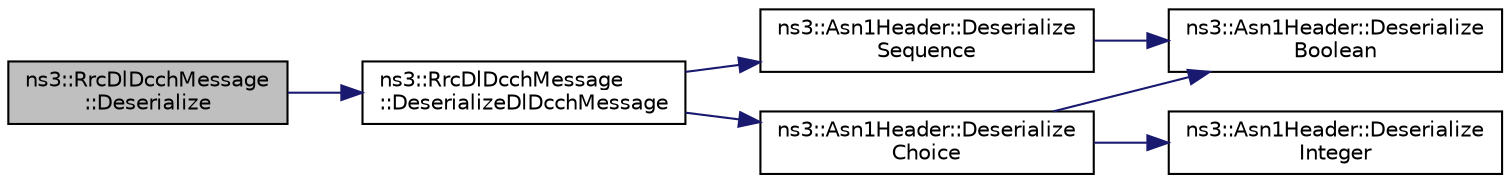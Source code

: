 digraph "ns3::RrcDlDcchMessage::Deserialize"
{
 // LATEX_PDF_SIZE
  edge [fontname="Helvetica",fontsize="10",labelfontname="Helvetica",labelfontsize="10"];
  node [fontname="Helvetica",fontsize="10",shape=record];
  rankdir="LR";
  Node1 [label="ns3::RrcDlDcchMessage\l::Deserialize",height=0.2,width=0.4,color="black", fillcolor="grey75", style="filled", fontcolor="black",tooltip=" "];
  Node1 -> Node2 [color="midnightblue",fontsize="10",style="solid",fontname="Helvetica"];
  Node2 [label="ns3::RrcDlDcchMessage\l::DeserializeDlDcchMessage",height=0.2,width=0.4,color="black", fillcolor="white", style="filled",URL="$classns3_1_1_rrc_dl_dcch_message.html#afa8618901d8be7727b6a579a246055b2",tooltip="Deserialize DL DCCH message function."];
  Node2 -> Node3 [color="midnightblue",fontsize="10",style="solid",fontname="Helvetica"];
  Node3 [label="ns3::Asn1Header::Deserialize\lChoice",height=0.2,width=0.4,color="black", fillcolor="white", style="filled",URL="$classns3_1_1_asn1_header.html#a0af5881f07a0549a8693a1b75c229a90",tooltip="Deserialize a Choice (set of options)"];
  Node3 -> Node4 [color="midnightblue",fontsize="10",style="solid",fontname="Helvetica"];
  Node4 [label="ns3::Asn1Header::Deserialize\lBoolean",height=0.2,width=0.4,color="black", fillcolor="white", style="filled",URL="$classns3_1_1_asn1_header.html#ab46f4b86988a0fbeb5df11a9bc46222d",tooltip="Deserialize a boolean."];
  Node3 -> Node5 [color="midnightblue",fontsize="10",style="solid",fontname="Helvetica"];
  Node5 [label="ns3::Asn1Header::Deserialize\lInteger",height=0.2,width=0.4,color="black", fillcolor="white", style="filled",URL="$classns3_1_1_asn1_header.html#a49802c9af30018b078150e866b6ecae2",tooltip="Deserialize an integer."];
  Node2 -> Node6 [color="midnightblue",fontsize="10",style="solid",fontname="Helvetica"];
  Node6 [label="ns3::Asn1Header::Deserialize\lSequence",height=0.2,width=0.4,color="black", fillcolor="white", style="filled",URL="$classns3_1_1_asn1_header.html#a58c68bb97ba3fe2e8fcdd7c208d672b2",tooltip="Deserialize a sequence."];
  Node6 -> Node4 [color="midnightblue",fontsize="10",style="solid",fontname="Helvetica"];
}
